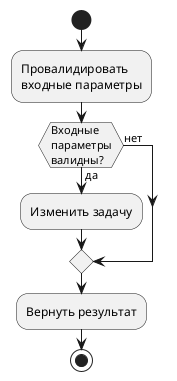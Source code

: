@startuml

start

:Провалидировать\nвходные параметры;

if (Входные\nпараметры\nвалидны?) then (да)

:Изменить задачу;

else (нет)

endif

:Вернуть результат;

stop

@enduml